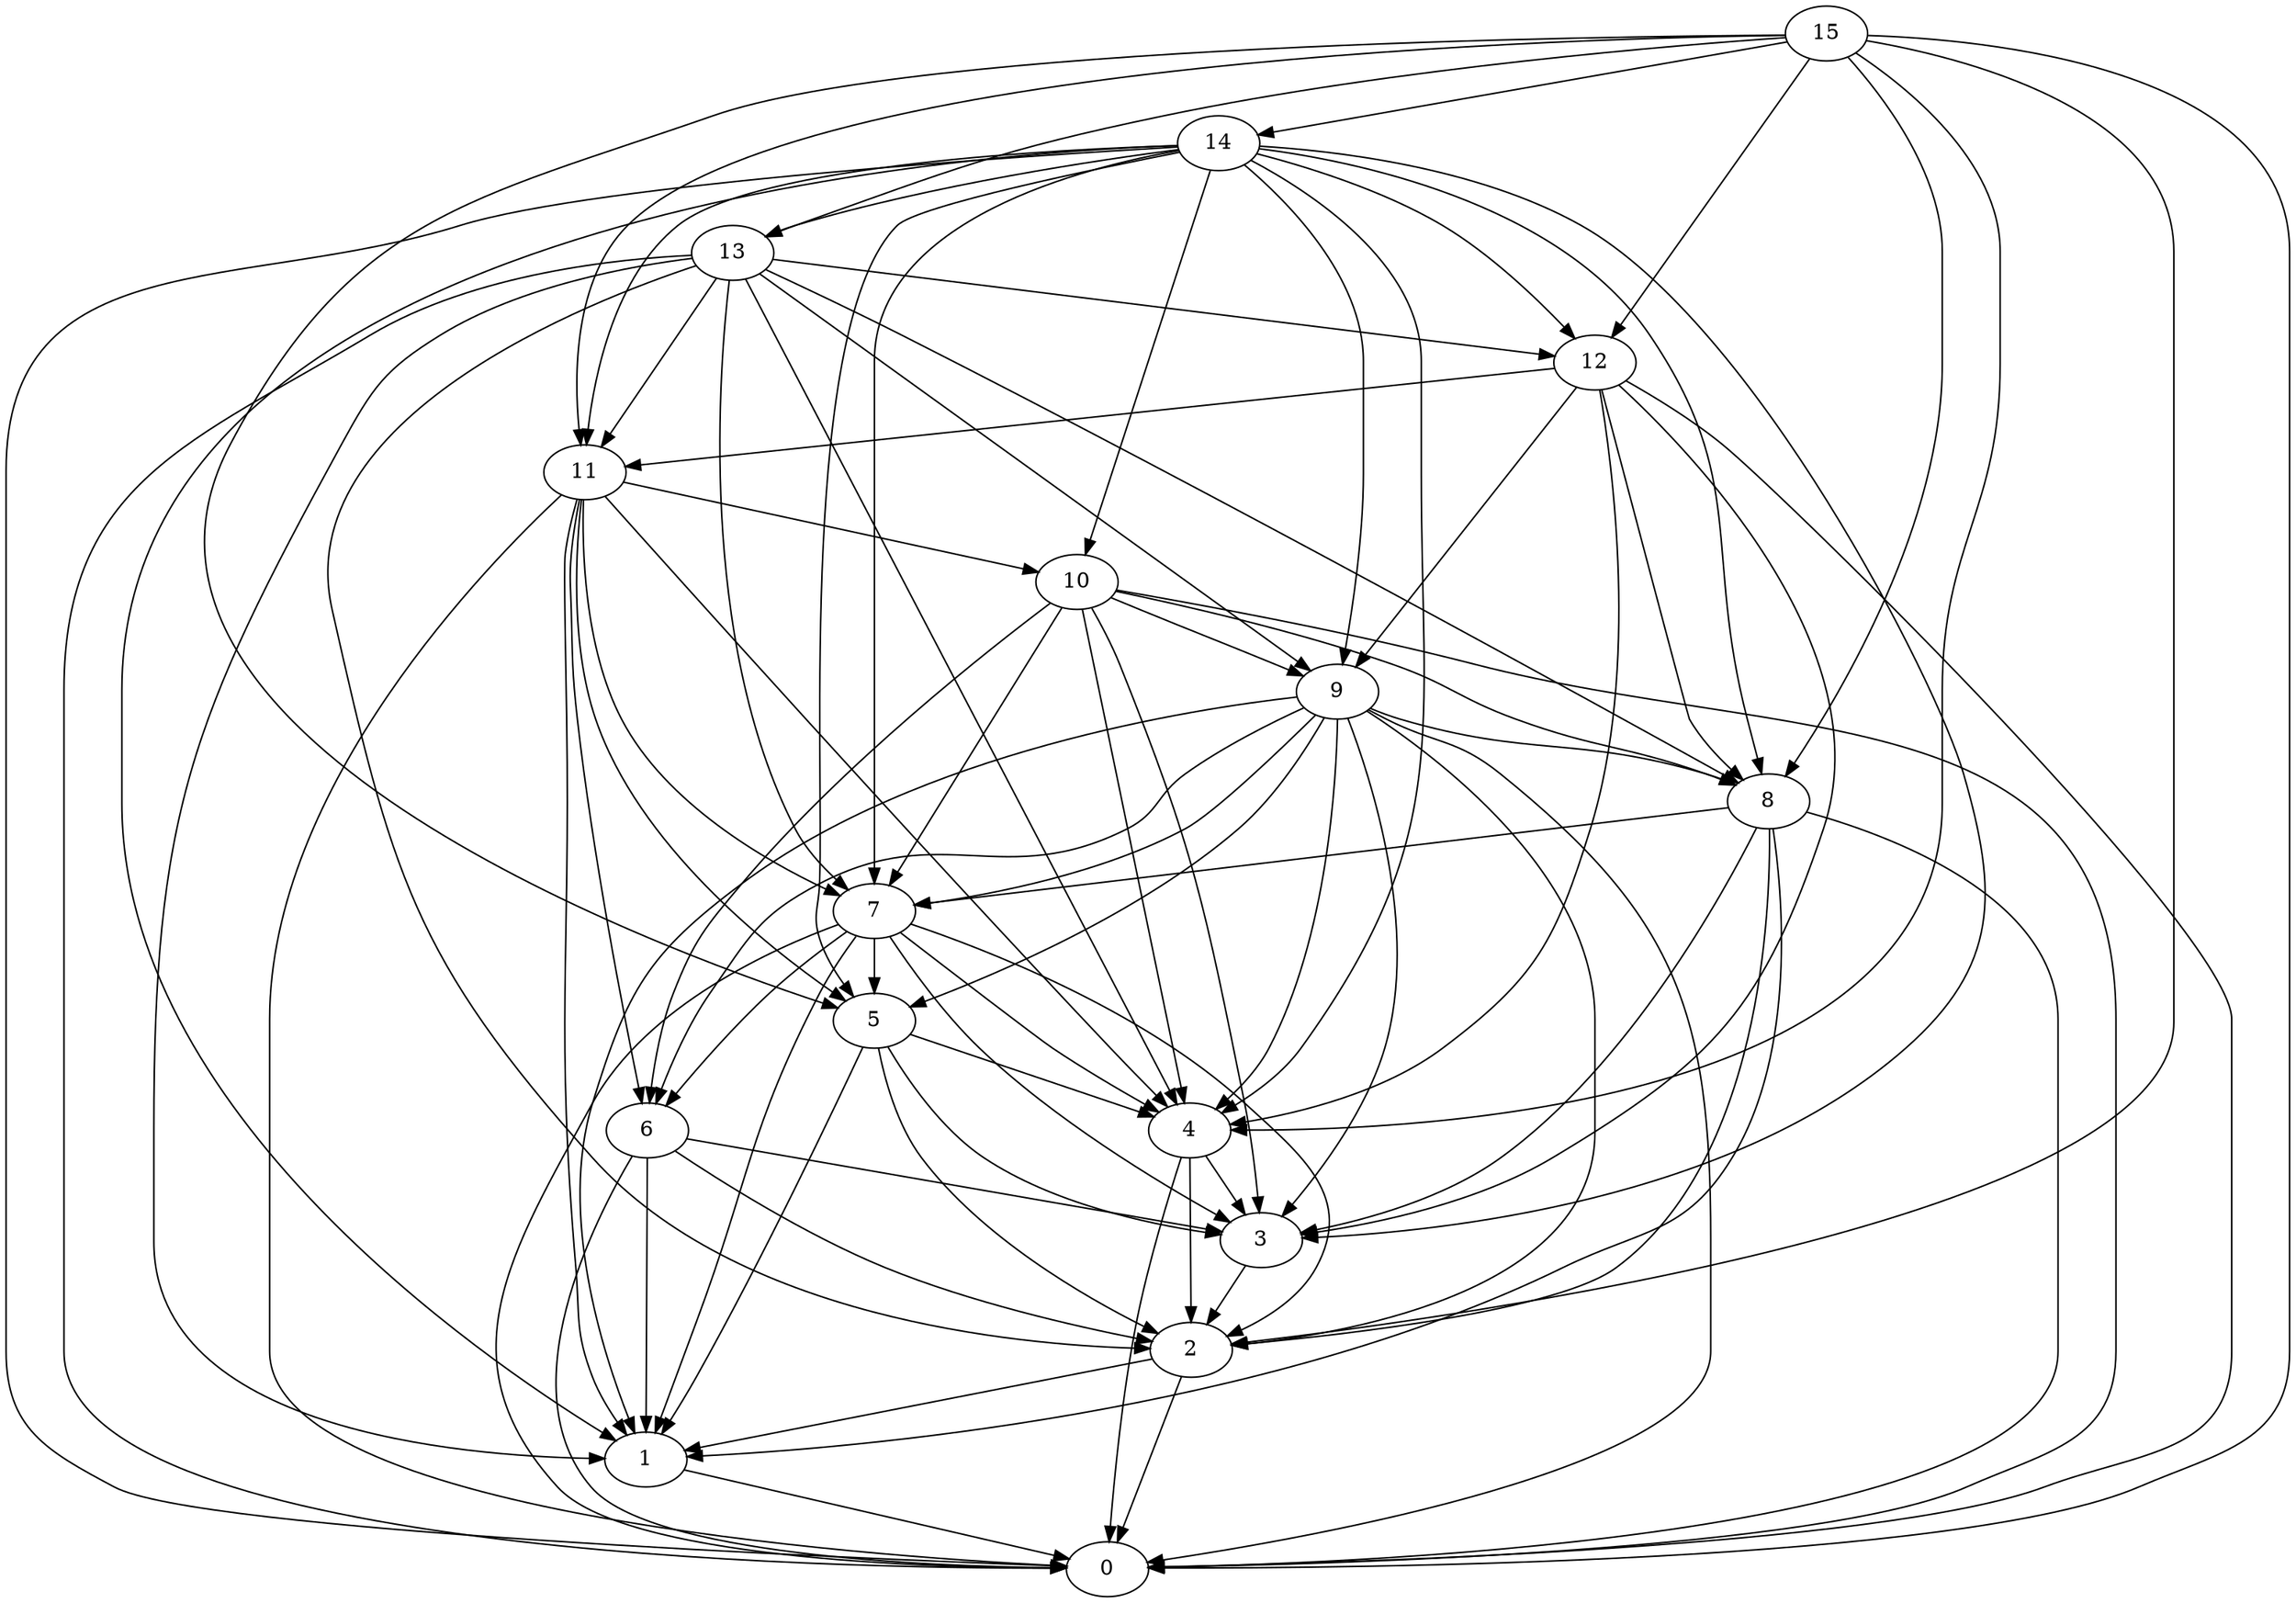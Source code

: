 digraph "Random_Nodes_16_Density_5.38_CCR_1.00_WeightType_Random" {
	graph ["Duplicate states"=0,
		GraphType=Random,
		"Max states in OPEN"=0,
		Modes="120000ms; topo-ordered tasks, ; Pruning: task equivalence, fixed order ready list, ; F-value: ; Optimisation: best schedule length (\
SL) optimisation on equal, ",
		NumberOfTasks=16,
		"Pruned using list schedule length"=9,
		"States removed from OPEN"=0,
		TargetSystem="Homogeneous-2",
		"Time to schedule (ms)"=77,
		"Total idle time"=322,
		"Total schedule length"=469,
		"Total sequential time"=508,
		"Total states created"=51
	];
	15	["Finish time"=23,
		Processor=0,
		"Start time"=0,
		Weight=23];
	14	["Finish time"=65,
		Processor=0,
		"Start time"=23,
		Weight=42];
	15 -> 14	[Weight=2];
	13	["Finish time"=107,
		Processor=0,
		"Start time"=65,
		Weight=42];
	15 -> 13	[Weight=6];
	12	["Finish time"=144,
		Processor=0,
		"Start time"=107,
		Weight=37];
	15 -> 12	[Weight=9];
	11	["Finish time"=186,
		Processor=0,
		"Start time"=144,
		Weight=42];
	15 -> 11	[Weight=6];
	8	["Finish time"=297,
		Processor=0,
		"Start time"=260,
		Weight=37];
	15 -> 8	[Weight=5];
	5	["Finish time"=343,
		Processor=1,
		"Start time"=320,
		Weight=23];
	15 -> 5	[Weight=10];
	4	["Finish time"=361,
		Processor=1,
		"Start time"=343,
		Weight=18];
	15 -> 4	[Weight=4];
	2	["Finish time"=423,
		Processor=0,
		"Start time"=395,
		Weight=28];
	15 -> 2	[Weight=5];
	0	["Finish time"=469,
		Processor=0,
		"Start time"=451,
		Weight=18];
	15 -> 0	[Weight=4];
	14 -> 13	[Weight=4];
	14 -> 12	[Weight=9];
	14 -> 11	[Weight=8];
	10	["Finish time"=228,
		Processor=0,
		"Start time"=186,
		Weight=42];
	14 -> 10	[Weight=10];
	9	["Finish time"=260,
		Processor=0,
		"Start time"=228,
		Weight=32];
	14 -> 9	[Weight=2];
	14 -> 8	[Weight=3];
	7	["Finish time"=315,
		Processor=0,
		"Start time"=297,
		Weight=18];
	14 -> 7	[Weight=2];
	14 -> 5	[Weight=8];
	14 -> 4	[Weight=2];
	3	["Finish time"=395,
		Processor=0,
		"Start time"=363,
		Weight=32];
	14 -> 3	[Weight=4];
	1	["Finish time"=451,
		Processor=0,
		"Start time"=423,
		Weight=28];
	14 -> 1	[Weight=10];
	14 -> 0	[Weight=3];
	13 -> 12	[Weight=8];
	13 -> 11	[Weight=8];
	13 -> 9	[Weight=6];
	13 -> 8	[Weight=7];
	13 -> 7	[Weight=3];
	13 -> 4	[Weight=5];
	13 -> 2	[Weight=6];
	13 -> 1	[Weight=10];
	13 -> 0	[Weight=5];
	12 -> 11	[Weight=3];
	12 -> 9	[Weight=8];
	12 -> 8	[Weight=3];
	12 -> 4	[Weight=3];
	12 -> 3	[Weight=9];
	12 -> 0	[Weight=4];
	11 -> 10	[Weight=3];
	11 -> 7	[Weight=10];
	11 -> 5	[Weight=7];
	6	["Finish time"=361,
		Processor=0,
		"Start time"=315,
		Weight=46];
	11 -> 6	[Weight=7];
	11 -> 4	[Weight=4];
	11 -> 1	[Weight=9];
	11 -> 0	[Weight=2];
	10 -> 9	[Weight=6];
	10 -> 8	[Weight=9];
	10 -> 7	[Weight=7];
	10 -> 6	[Weight=2];
	10 -> 4	[Weight=3];
	10 -> 3	[Weight=7];
	10 -> 0	[Weight=9];
	9 -> 8	[Weight=7];
	9 -> 7	[Weight=10];
	9 -> 5	[Weight=7];
	9 -> 6	[Weight=10];
	9 -> 4	[Weight=2];
	9 -> 3	[Weight=7];
	9 -> 2	[Weight=6];
	9 -> 1	[Weight=3];
	9 -> 0	[Weight=5];
	8 -> 7	[Weight=6];
	8 -> 3	[Weight=2];
	8 -> 2	[Weight=6];
	8 -> 1	[Weight=5];
	8 -> 0	[Weight=8];
	7 -> 5	[Weight=5];
	7 -> 6	[Weight=7];
	7 -> 4	[Weight=9];
	7 -> 3	[Weight=6];
	7 -> 2	[Weight=6];
	7 -> 1	[Weight=3];
	7 -> 0	[Weight=4];
	5 -> 4	[Weight=6];
	5 -> 3	[Weight=2];
	5 -> 2	[Weight=4];
	5 -> 1	[Weight=7];
	6 -> 3	[Weight=2];
	6 -> 2	[Weight=10];
	6 -> 1	[Weight=10];
	6 -> 0	[Weight=9];
	4 -> 3	[Weight=2];
	4 -> 2	[Weight=3];
	4 -> 0	[Weight=9];
	3 -> 2	[Weight=10];
	2 -> 1	[Weight=8];
	2 -> 0	[Weight=4];
	1 -> 0	[Weight=9];
}
